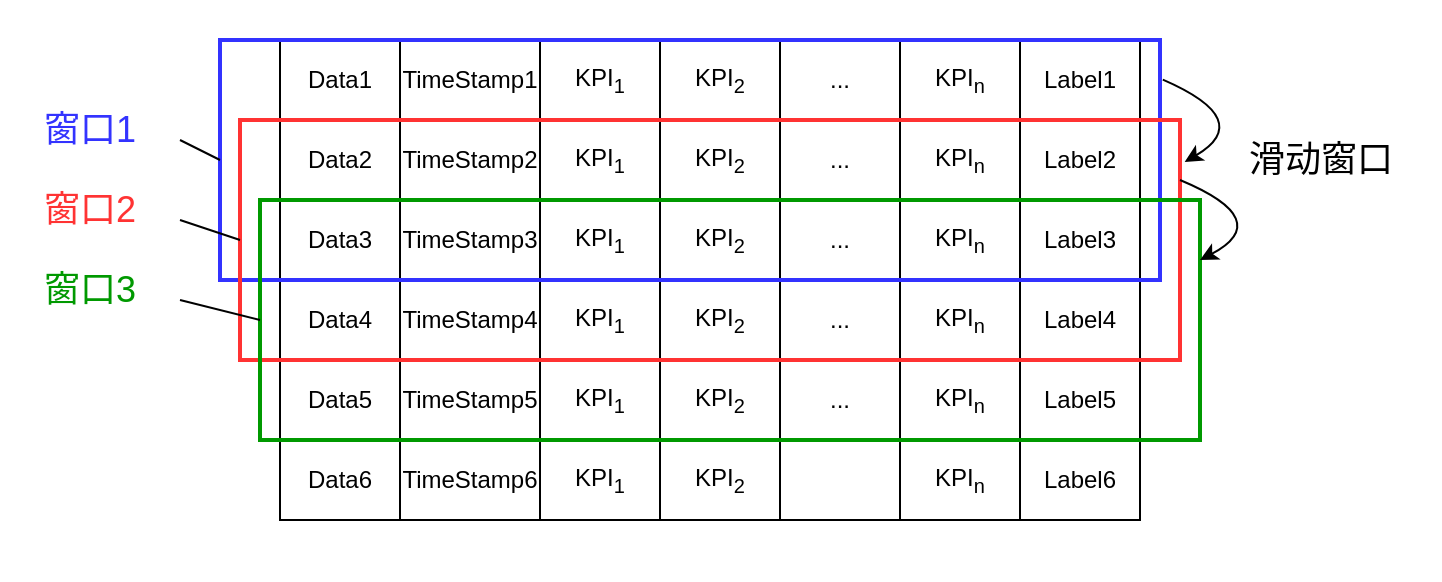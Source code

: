 <mxfile version="15.8.7" type="device"><diagram id="7JwqVrw_9LK3V9rr1--y" name="第 1 页"><mxGraphModel dx="1038" dy="649" grid="1" gridSize="10" guides="1" tooltips="1" connect="1" arrows="1" fold="1" page="1" pageScale="1" pageWidth="827" pageHeight="1169" math="0" shadow="0"><root><mxCell id="0"/><mxCell id="1" parent="0"/><mxCell id="XeAZkzhNviPXRjTu9FHF-1" value="" style="rounded=0;whiteSpace=wrap;html=1;fillColor=default;strokeColor=none;" parent="1" vertex="1"><mxGeometry x="10" y="200" width="720" height="290" as="geometry"/></mxCell><mxCell id="tX-ZfvUr20Qo6a7nc5Hl-14" value="" style="shape=table;html=1;whiteSpace=wrap;startSize=0;container=1;collapsible=0;childLayout=tableLayout;shadow=0;fillColor=#FFFFFF;rounded=0;sketch=0;swimlaneFillColor=none;" parent="1" vertex="1"><mxGeometry x="150" y="220" width="430" height="240" as="geometry"/></mxCell><mxCell id="tX-ZfvUr20Qo6a7nc5Hl-15" value="" style="shape=partialRectangle;html=1;whiteSpace=wrap;collapsible=0;dropTarget=0;pointerEvents=0;fillColor=none;top=0;left=0;bottom=0;right=0;points=[[0,0.5],[1,0.5]];portConstraint=eastwest;" parent="tX-ZfvUr20Qo6a7nc5Hl-14" vertex="1"><mxGeometry width="430" height="40" as="geometry"/></mxCell><mxCell id="tX-ZfvUr20Qo6a7nc5Hl-16" value="Data1" style="shape=partialRectangle;html=1;whiteSpace=wrap;connectable=0;fillColor=none;top=0;left=0;bottom=0;right=0;overflow=hidden;pointerEvents=1;" parent="tX-ZfvUr20Qo6a7nc5Hl-15" vertex="1"><mxGeometry width="60" height="40" as="geometry"><mxRectangle width="60" height="40" as="alternateBounds"/></mxGeometry></mxCell><mxCell id="tX-ZfvUr20Qo6a7nc5Hl-17" value="TimeStamp1" style="shape=partialRectangle;html=1;whiteSpace=wrap;connectable=0;fillColor=none;top=0;left=0;bottom=0;right=0;overflow=hidden;pointerEvents=1;" parent="tX-ZfvUr20Qo6a7nc5Hl-15" vertex="1"><mxGeometry x="60" width="70" height="40" as="geometry"><mxRectangle width="70" height="40" as="alternateBounds"/></mxGeometry></mxCell><mxCell id="tX-ZfvUr20Qo6a7nc5Hl-56" value="KPI&lt;sub&gt;1&lt;/sub&gt;" style="shape=partialRectangle;html=1;whiteSpace=wrap;connectable=0;fillColor=none;top=0;left=0;bottom=0;right=0;overflow=hidden;pointerEvents=1;" parent="tX-ZfvUr20Qo6a7nc5Hl-15" vertex="1"><mxGeometry x="130" width="60" height="40" as="geometry"><mxRectangle width="60" height="40" as="alternateBounds"/></mxGeometry></mxCell><mxCell id="tX-ZfvUr20Qo6a7nc5Hl-63" value="KPI&lt;sub&gt;2&lt;/sub&gt;" style="shape=partialRectangle;html=1;whiteSpace=wrap;connectable=0;fillColor=none;top=0;left=0;bottom=0;right=0;overflow=hidden;pointerEvents=1;" parent="tX-ZfvUr20Qo6a7nc5Hl-15" vertex="1"><mxGeometry x="190" width="60" height="40" as="geometry"><mxRectangle width="60" height="40" as="alternateBounds"/></mxGeometry></mxCell><mxCell id="tX-ZfvUr20Qo6a7nc5Hl-76" value="..." style="shape=partialRectangle;html=1;whiteSpace=wrap;connectable=0;fillColor=none;top=0;left=0;bottom=0;right=0;overflow=hidden;pointerEvents=1;" parent="tX-ZfvUr20Qo6a7nc5Hl-15" vertex="1"><mxGeometry x="250" width="60" height="40" as="geometry"><mxRectangle width="60" height="40" as="alternateBounds"/></mxGeometry></mxCell><mxCell id="tX-ZfvUr20Qo6a7nc5Hl-84" value="KPI&lt;sub&gt;n&lt;/sub&gt;" style="shape=partialRectangle;html=1;whiteSpace=wrap;connectable=0;fillColor=none;top=0;left=0;bottom=0;right=0;overflow=hidden;pointerEvents=1;shadow=0;" parent="tX-ZfvUr20Qo6a7nc5Hl-15" vertex="1"><mxGeometry x="310" width="60" height="40" as="geometry"><mxRectangle width="60" height="40" as="alternateBounds"/></mxGeometry></mxCell><mxCell id="tX-ZfvUr20Qo6a7nc5Hl-92" value="Label1" style="shape=partialRectangle;html=1;whiteSpace=wrap;connectable=0;fillColor=none;top=0;left=0;bottom=0;right=0;overflow=hidden;pointerEvents=1;" parent="tX-ZfvUr20Qo6a7nc5Hl-15" vertex="1"><mxGeometry x="370" width="60" height="40" as="geometry"><mxRectangle width="60" height="40" as="alternateBounds"/></mxGeometry></mxCell><mxCell id="tX-ZfvUr20Qo6a7nc5Hl-19" value="" style="shape=partialRectangle;html=1;whiteSpace=wrap;collapsible=0;dropTarget=0;pointerEvents=0;fillColor=none;top=0;left=0;bottom=0;right=0;points=[[0,0.5],[1,0.5]];portConstraint=eastwest;" parent="tX-ZfvUr20Qo6a7nc5Hl-14" vertex="1"><mxGeometry y="40" width="430" height="40" as="geometry"/></mxCell><mxCell id="tX-ZfvUr20Qo6a7nc5Hl-20" value="Data2" style="shape=partialRectangle;html=1;whiteSpace=wrap;connectable=0;fillColor=none;top=0;left=0;bottom=0;right=0;overflow=hidden;pointerEvents=1;" parent="tX-ZfvUr20Qo6a7nc5Hl-19" vertex="1"><mxGeometry width="60" height="40" as="geometry"><mxRectangle width="60" height="40" as="alternateBounds"/></mxGeometry></mxCell><mxCell id="tX-ZfvUr20Qo6a7nc5Hl-21" value="&lt;span&gt;TimeStamp2&lt;/span&gt;" style="shape=partialRectangle;html=1;whiteSpace=wrap;connectable=0;fillColor=none;top=0;left=0;bottom=0;right=0;overflow=hidden;pointerEvents=1;" parent="tX-ZfvUr20Qo6a7nc5Hl-19" vertex="1"><mxGeometry x="60" width="70" height="40" as="geometry"><mxRectangle width="70" height="40" as="alternateBounds"/></mxGeometry></mxCell><mxCell id="tX-ZfvUr20Qo6a7nc5Hl-57" value="KPI&lt;sub&gt;1&lt;/sub&gt;" style="shape=partialRectangle;html=1;whiteSpace=wrap;connectable=0;fillColor=none;top=0;left=0;bottom=0;right=0;overflow=hidden;pointerEvents=1;" parent="tX-ZfvUr20Qo6a7nc5Hl-19" vertex="1"><mxGeometry x="130" width="60" height="40" as="geometry"><mxRectangle width="60" height="40" as="alternateBounds"/></mxGeometry></mxCell><mxCell id="tX-ZfvUr20Qo6a7nc5Hl-64" value="KPI&lt;sub&gt;2&lt;/sub&gt;" style="shape=partialRectangle;html=1;whiteSpace=wrap;connectable=0;fillColor=none;top=0;left=0;bottom=0;right=0;overflow=hidden;pointerEvents=1;" parent="tX-ZfvUr20Qo6a7nc5Hl-19" vertex="1"><mxGeometry x="190" width="60" height="40" as="geometry"><mxRectangle width="60" height="40" as="alternateBounds"/></mxGeometry></mxCell><mxCell id="tX-ZfvUr20Qo6a7nc5Hl-77" value="..." style="shape=partialRectangle;html=1;whiteSpace=wrap;connectable=0;fillColor=none;top=0;left=0;bottom=0;right=0;overflow=hidden;pointerEvents=1;" parent="tX-ZfvUr20Qo6a7nc5Hl-19" vertex="1"><mxGeometry x="250" width="60" height="40" as="geometry"><mxRectangle width="60" height="40" as="alternateBounds"/></mxGeometry></mxCell><mxCell id="tX-ZfvUr20Qo6a7nc5Hl-85" value="&lt;span&gt;KPI&lt;/span&gt;&lt;sub&gt;n&lt;/sub&gt;" style="shape=partialRectangle;html=1;whiteSpace=wrap;connectable=0;fillColor=none;top=0;left=0;bottom=0;right=0;overflow=hidden;pointerEvents=1;" parent="tX-ZfvUr20Qo6a7nc5Hl-19" vertex="1"><mxGeometry x="310" width="60" height="40" as="geometry"><mxRectangle width="60" height="40" as="alternateBounds"/></mxGeometry></mxCell><mxCell id="tX-ZfvUr20Qo6a7nc5Hl-93" value="Label2" style="shape=partialRectangle;html=1;whiteSpace=wrap;connectable=0;fillColor=none;top=0;left=0;bottom=0;right=0;overflow=hidden;pointerEvents=1;" parent="tX-ZfvUr20Qo6a7nc5Hl-19" vertex="1"><mxGeometry x="370" width="60" height="40" as="geometry"><mxRectangle width="60" height="40" as="alternateBounds"/></mxGeometry></mxCell><mxCell id="tX-ZfvUr20Qo6a7nc5Hl-23" value="" style="shape=partialRectangle;html=1;whiteSpace=wrap;collapsible=0;dropTarget=0;pointerEvents=0;fillColor=none;top=0;left=0;bottom=0;right=0;points=[[0,0.5],[1,0.5]];portConstraint=eastwest;" parent="tX-ZfvUr20Qo6a7nc5Hl-14" vertex="1"><mxGeometry y="80" width="430" height="40" as="geometry"/></mxCell><mxCell id="tX-ZfvUr20Qo6a7nc5Hl-24" value="Data3" style="shape=partialRectangle;html=1;whiteSpace=wrap;connectable=0;fillColor=none;top=0;left=0;bottom=0;right=0;overflow=hidden;pointerEvents=1;" parent="tX-ZfvUr20Qo6a7nc5Hl-23" vertex="1"><mxGeometry width="60" height="40" as="geometry"><mxRectangle width="60" height="40" as="alternateBounds"/></mxGeometry></mxCell><mxCell id="tX-ZfvUr20Qo6a7nc5Hl-25" value="&lt;span&gt;TimeStamp3&lt;/span&gt;" style="shape=partialRectangle;html=1;whiteSpace=wrap;connectable=0;fillColor=none;top=0;left=0;bottom=0;right=0;overflow=hidden;pointerEvents=1;" parent="tX-ZfvUr20Qo6a7nc5Hl-23" vertex="1"><mxGeometry x="60" width="70" height="40" as="geometry"><mxRectangle width="70" height="40" as="alternateBounds"/></mxGeometry></mxCell><mxCell id="tX-ZfvUr20Qo6a7nc5Hl-58" value="KPI&lt;sub&gt;1&lt;/sub&gt;" style="shape=partialRectangle;html=1;whiteSpace=wrap;connectable=0;fillColor=none;top=0;left=0;bottom=0;right=0;overflow=hidden;pointerEvents=1;" parent="tX-ZfvUr20Qo6a7nc5Hl-23" vertex="1"><mxGeometry x="130" width="60" height="40" as="geometry"><mxRectangle width="60" height="40" as="alternateBounds"/></mxGeometry></mxCell><mxCell id="tX-ZfvUr20Qo6a7nc5Hl-65" value="KPI&lt;sub&gt;2&lt;/sub&gt;" style="shape=partialRectangle;html=1;whiteSpace=wrap;connectable=0;fillColor=none;top=0;left=0;bottom=0;right=0;overflow=hidden;pointerEvents=1;" parent="tX-ZfvUr20Qo6a7nc5Hl-23" vertex="1"><mxGeometry x="190" width="60" height="40" as="geometry"><mxRectangle width="60" height="40" as="alternateBounds"/></mxGeometry></mxCell><mxCell id="tX-ZfvUr20Qo6a7nc5Hl-78" value="..." style="shape=partialRectangle;html=1;whiteSpace=wrap;connectable=0;fillColor=none;top=0;left=0;bottom=0;right=0;overflow=hidden;pointerEvents=1;" parent="tX-ZfvUr20Qo6a7nc5Hl-23" vertex="1"><mxGeometry x="250" width="60" height="40" as="geometry"><mxRectangle width="60" height="40" as="alternateBounds"/></mxGeometry></mxCell><mxCell id="tX-ZfvUr20Qo6a7nc5Hl-86" value="&lt;span&gt;KPI&lt;/span&gt;&lt;sub&gt;n&lt;/sub&gt;" style="shape=partialRectangle;html=1;whiteSpace=wrap;connectable=0;fillColor=none;top=0;left=0;bottom=0;right=0;overflow=hidden;pointerEvents=1;" parent="tX-ZfvUr20Qo6a7nc5Hl-23" vertex="1"><mxGeometry x="310" width="60" height="40" as="geometry"><mxRectangle width="60" height="40" as="alternateBounds"/></mxGeometry></mxCell><mxCell id="tX-ZfvUr20Qo6a7nc5Hl-94" value="Label3" style="shape=partialRectangle;html=1;whiteSpace=wrap;connectable=0;fillColor=none;top=0;left=0;bottom=0;right=0;overflow=hidden;pointerEvents=1;" parent="tX-ZfvUr20Qo6a7nc5Hl-23" vertex="1"><mxGeometry x="370" width="60" height="40" as="geometry"><mxRectangle width="60" height="40" as="alternateBounds"/></mxGeometry></mxCell><mxCell id="tX-ZfvUr20Qo6a7nc5Hl-52" style="shape=partialRectangle;html=1;whiteSpace=wrap;collapsible=0;dropTarget=0;pointerEvents=0;fillColor=none;top=0;left=0;bottom=0;right=0;points=[[0,0.5],[1,0.5]];portConstraint=eastwest;" parent="tX-ZfvUr20Qo6a7nc5Hl-14" vertex="1"><mxGeometry y="120" width="430" height="40" as="geometry"/></mxCell><mxCell id="tX-ZfvUr20Qo6a7nc5Hl-53" value="Data4" style="shape=partialRectangle;html=1;whiteSpace=wrap;connectable=0;fillColor=none;top=0;left=0;bottom=0;right=0;overflow=hidden;pointerEvents=1;" parent="tX-ZfvUr20Qo6a7nc5Hl-52" vertex="1"><mxGeometry width="60" height="40" as="geometry"><mxRectangle width="60" height="40" as="alternateBounds"/></mxGeometry></mxCell><mxCell id="tX-ZfvUr20Qo6a7nc5Hl-54" value="&lt;span&gt;TimeStamp4&lt;/span&gt;" style="shape=partialRectangle;html=1;whiteSpace=wrap;connectable=0;fillColor=none;top=0;left=0;bottom=0;right=0;overflow=hidden;pointerEvents=1;" parent="tX-ZfvUr20Qo6a7nc5Hl-52" vertex="1"><mxGeometry x="60" width="70" height="40" as="geometry"><mxRectangle width="70" height="40" as="alternateBounds"/></mxGeometry></mxCell><mxCell id="tX-ZfvUr20Qo6a7nc5Hl-59" value="KPI&lt;sub&gt;1&lt;/sub&gt;" style="shape=partialRectangle;html=1;whiteSpace=wrap;connectable=0;fillColor=none;top=0;left=0;bottom=0;right=0;overflow=hidden;pointerEvents=1;" parent="tX-ZfvUr20Qo6a7nc5Hl-52" vertex="1"><mxGeometry x="130" width="60" height="40" as="geometry"><mxRectangle width="60" height="40" as="alternateBounds"/></mxGeometry></mxCell><mxCell id="tX-ZfvUr20Qo6a7nc5Hl-66" value="KPI&lt;sub&gt;2&lt;/sub&gt;" style="shape=partialRectangle;html=1;whiteSpace=wrap;connectable=0;fillColor=none;top=0;left=0;bottom=0;right=0;overflow=hidden;pointerEvents=1;" parent="tX-ZfvUr20Qo6a7nc5Hl-52" vertex="1"><mxGeometry x="190" width="60" height="40" as="geometry"><mxRectangle width="60" height="40" as="alternateBounds"/></mxGeometry></mxCell><mxCell id="tX-ZfvUr20Qo6a7nc5Hl-79" value="..." style="shape=partialRectangle;html=1;whiteSpace=wrap;connectable=0;fillColor=none;top=0;left=0;bottom=0;right=0;overflow=hidden;pointerEvents=1;" parent="tX-ZfvUr20Qo6a7nc5Hl-52" vertex="1"><mxGeometry x="250" width="60" height="40" as="geometry"><mxRectangle width="60" height="40" as="alternateBounds"/></mxGeometry></mxCell><mxCell id="tX-ZfvUr20Qo6a7nc5Hl-87" value="&lt;span&gt;KPI&lt;/span&gt;&lt;sub&gt;n&lt;/sub&gt;" style="shape=partialRectangle;html=1;whiteSpace=wrap;connectable=0;fillColor=none;top=0;left=0;bottom=0;right=0;overflow=hidden;pointerEvents=1;" parent="tX-ZfvUr20Qo6a7nc5Hl-52" vertex="1"><mxGeometry x="310" width="60" height="40" as="geometry"><mxRectangle width="60" height="40" as="alternateBounds"/></mxGeometry></mxCell><mxCell id="tX-ZfvUr20Qo6a7nc5Hl-95" value="Label4" style="shape=partialRectangle;html=1;whiteSpace=wrap;connectable=0;fillColor=none;top=0;left=0;bottom=0;right=0;overflow=hidden;pointerEvents=1;" parent="tX-ZfvUr20Qo6a7nc5Hl-52" vertex="1"><mxGeometry x="370" width="60" height="40" as="geometry"><mxRectangle width="60" height="40" as="alternateBounds"/></mxGeometry></mxCell><mxCell id="tX-ZfvUr20Qo6a7nc5Hl-48" style="shape=partialRectangle;html=1;whiteSpace=wrap;collapsible=0;dropTarget=0;pointerEvents=0;fillColor=none;top=0;left=0;bottom=0;right=0;points=[[0,0.5],[1,0.5]];portConstraint=eastwest;" parent="tX-ZfvUr20Qo6a7nc5Hl-14" vertex="1"><mxGeometry y="160" width="430" height="40" as="geometry"/></mxCell><mxCell id="tX-ZfvUr20Qo6a7nc5Hl-49" value="Data5" style="shape=partialRectangle;html=1;whiteSpace=wrap;connectable=0;fillColor=none;top=0;left=0;bottom=0;right=0;overflow=hidden;pointerEvents=1;" parent="tX-ZfvUr20Qo6a7nc5Hl-48" vertex="1"><mxGeometry width="60" height="40" as="geometry"><mxRectangle width="60" height="40" as="alternateBounds"/></mxGeometry></mxCell><mxCell id="tX-ZfvUr20Qo6a7nc5Hl-50" value="&lt;span&gt;TimeStamp5&lt;/span&gt;" style="shape=partialRectangle;html=1;whiteSpace=wrap;connectable=0;fillColor=none;top=0;left=0;bottom=0;right=0;overflow=hidden;pointerEvents=1;" parent="tX-ZfvUr20Qo6a7nc5Hl-48" vertex="1"><mxGeometry x="60" width="70" height="40" as="geometry"><mxRectangle width="70" height="40" as="alternateBounds"/></mxGeometry></mxCell><mxCell id="tX-ZfvUr20Qo6a7nc5Hl-60" value="KPI&lt;sub&gt;1&lt;/sub&gt;" style="shape=partialRectangle;html=1;whiteSpace=wrap;connectable=0;fillColor=none;top=0;left=0;bottom=0;right=0;overflow=hidden;pointerEvents=1;" parent="tX-ZfvUr20Qo6a7nc5Hl-48" vertex="1"><mxGeometry x="130" width="60" height="40" as="geometry"><mxRectangle width="60" height="40" as="alternateBounds"/></mxGeometry></mxCell><mxCell id="tX-ZfvUr20Qo6a7nc5Hl-67" value="KPI&lt;sub&gt;2&lt;/sub&gt;" style="shape=partialRectangle;html=1;whiteSpace=wrap;connectable=0;fillColor=none;top=0;left=0;bottom=0;right=0;overflow=hidden;pointerEvents=1;" parent="tX-ZfvUr20Qo6a7nc5Hl-48" vertex="1"><mxGeometry x="190" width="60" height="40" as="geometry"><mxRectangle width="60" height="40" as="alternateBounds"/></mxGeometry></mxCell><mxCell id="tX-ZfvUr20Qo6a7nc5Hl-80" value="..." style="shape=partialRectangle;html=1;whiteSpace=wrap;connectable=0;fillColor=none;top=0;left=0;bottom=0;right=0;overflow=hidden;pointerEvents=1;" parent="tX-ZfvUr20Qo6a7nc5Hl-48" vertex="1"><mxGeometry x="250" width="60" height="40" as="geometry"><mxRectangle width="60" height="40" as="alternateBounds"/></mxGeometry></mxCell><mxCell id="tX-ZfvUr20Qo6a7nc5Hl-88" value="&lt;span&gt;KPI&lt;/span&gt;&lt;sub&gt;n&lt;/sub&gt;" style="shape=partialRectangle;html=1;whiteSpace=wrap;connectable=0;fillColor=none;top=0;left=0;bottom=0;right=0;overflow=hidden;pointerEvents=1;" parent="tX-ZfvUr20Qo6a7nc5Hl-48" vertex="1"><mxGeometry x="310" width="60" height="40" as="geometry"><mxRectangle width="60" height="40" as="alternateBounds"/></mxGeometry></mxCell><mxCell id="tX-ZfvUr20Qo6a7nc5Hl-96" value="Label5" style="shape=partialRectangle;html=1;whiteSpace=wrap;connectable=0;fillColor=none;top=0;left=0;bottom=0;right=0;overflow=hidden;pointerEvents=1;" parent="tX-ZfvUr20Qo6a7nc5Hl-48" vertex="1"><mxGeometry x="370" width="60" height="40" as="geometry"><mxRectangle width="60" height="40" as="alternateBounds"/></mxGeometry></mxCell><mxCell id="tX-ZfvUr20Qo6a7nc5Hl-40" style="shape=partialRectangle;html=1;whiteSpace=wrap;collapsible=0;dropTarget=0;pointerEvents=0;fillColor=none;top=0;left=0;bottom=0;right=0;points=[[0,0.5],[1,0.5]];portConstraint=eastwest;" parent="tX-ZfvUr20Qo6a7nc5Hl-14" vertex="1"><mxGeometry y="200" width="430" height="40" as="geometry"/></mxCell><mxCell id="tX-ZfvUr20Qo6a7nc5Hl-41" value="Data6" style="shape=partialRectangle;html=1;whiteSpace=wrap;connectable=0;fillColor=none;top=0;left=0;bottom=0;right=0;overflow=hidden;pointerEvents=1;" parent="tX-ZfvUr20Qo6a7nc5Hl-40" vertex="1"><mxGeometry width="60" height="40" as="geometry"><mxRectangle width="60" height="40" as="alternateBounds"/></mxGeometry></mxCell><mxCell id="tX-ZfvUr20Qo6a7nc5Hl-42" value="TimeStamp6" style="shape=partialRectangle;html=1;whiteSpace=wrap;connectable=0;fillColor=none;top=0;left=0;bottom=0;right=0;overflow=hidden;pointerEvents=1;" parent="tX-ZfvUr20Qo6a7nc5Hl-40" vertex="1"><mxGeometry x="60" width="70" height="40" as="geometry"><mxRectangle width="70" height="40" as="alternateBounds"/></mxGeometry></mxCell><mxCell id="tX-ZfvUr20Qo6a7nc5Hl-62" value="KPI&lt;sub&gt;1&lt;/sub&gt;" style="shape=partialRectangle;html=1;whiteSpace=wrap;connectable=0;fillColor=none;top=0;left=0;bottom=0;right=0;overflow=hidden;pointerEvents=1;" parent="tX-ZfvUr20Qo6a7nc5Hl-40" vertex="1"><mxGeometry x="130" width="60" height="40" as="geometry"><mxRectangle width="60" height="40" as="alternateBounds"/></mxGeometry></mxCell><mxCell id="tX-ZfvUr20Qo6a7nc5Hl-69" value="KPI&lt;sub&gt;2&lt;/sub&gt;" style="shape=partialRectangle;html=1;whiteSpace=wrap;connectable=0;fillColor=none;top=0;left=0;bottom=0;right=0;overflow=hidden;pointerEvents=1;" parent="tX-ZfvUr20Qo6a7nc5Hl-40" vertex="1"><mxGeometry x="190" width="60" height="40" as="geometry"><mxRectangle width="60" height="40" as="alternateBounds"/></mxGeometry></mxCell><mxCell id="tX-ZfvUr20Qo6a7nc5Hl-82" style="shape=partialRectangle;html=1;whiteSpace=wrap;connectable=0;fillColor=none;top=0;left=0;bottom=0;right=0;overflow=hidden;pointerEvents=1;" parent="tX-ZfvUr20Qo6a7nc5Hl-40" vertex="1"><mxGeometry x="250" width="60" height="40" as="geometry"><mxRectangle width="60" height="40" as="alternateBounds"/></mxGeometry></mxCell><mxCell id="tX-ZfvUr20Qo6a7nc5Hl-90" value="KPI&lt;sub&gt;n&lt;/sub&gt;" style="shape=partialRectangle;html=1;whiteSpace=wrap;connectable=0;fillColor=none;top=0;left=0;bottom=0;right=0;overflow=hidden;pointerEvents=1;" parent="tX-ZfvUr20Qo6a7nc5Hl-40" vertex="1"><mxGeometry x="310" width="60" height="40" as="geometry"><mxRectangle width="60" height="40" as="alternateBounds"/></mxGeometry></mxCell><mxCell id="tX-ZfvUr20Qo6a7nc5Hl-98" value="Label6" style="shape=partialRectangle;html=1;whiteSpace=wrap;connectable=0;fillColor=none;top=0;left=0;bottom=0;right=0;overflow=hidden;pointerEvents=1;" parent="tX-ZfvUr20Qo6a7nc5Hl-40" vertex="1"><mxGeometry x="370" width="60" height="40" as="geometry"><mxRectangle width="60" height="40" as="alternateBounds"/></mxGeometry></mxCell><mxCell id="tX-ZfvUr20Qo6a7nc5Hl-100" value="" style="rounded=0;whiteSpace=wrap;html=1;fillColor=none;shadow=0;labelBorderColor=none;strokeColor=#3333FF;strokeWidth=2;perimeterSpacing=0;" parent="1" vertex="1"><mxGeometry x="120" y="220" width="470" height="120" as="geometry"/></mxCell><mxCell id="tX-ZfvUr20Qo6a7nc5Hl-101" value="" style="rounded=0;whiteSpace=wrap;html=1;fillColor=none;shadow=0;labelBorderColor=none;strokeColor=#FF3333;strokeWidth=2;" parent="1" vertex="1"><mxGeometry x="130" y="260" width="470" height="120" as="geometry"/></mxCell><mxCell id="tX-ZfvUr20Qo6a7nc5Hl-102" value="" style="rounded=0;whiteSpace=wrap;html=1;fillColor=none;shadow=0;labelBorderColor=none;strokeColor=#009900;perimeterSpacing=0;strokeWidth=2;" parent="1" vertex="1"><mxGeometry x="140" y="300" width="470" height="120" as="geometry"/></mxCell><mxCell id="tX-ZfvUr20Qo6a7nc5Hl-104" value="&lt;font style=&quot;font-size: 18px&quot; color=&quot;#3333ff&quot;&gt;窗口1&lt;/font&gt;" style="text;html=1;strokeColor=none;fillColor=none;align=center;verticalAlign=middle;whiteSpace=wrap;rounded=0;shadow=0;dashed=1;labelBorderColor=none;" parent="1" vertex="1"><mxGeometry x="20" y="250" width="70" height="30" as="geometry"/></mxCell><mxCell id="tX-ZfvUr20Qo6a7nc5Hl-105" value="" style="endArrow=none;html=1;rounded=0;entryX=0;entryY=0.5;entryDx=0;entryDy=0;" parent="1" target="tX-ZfvUr20Qo6a7nc5Hl-100" edge="1"><mxGeometry width="50" height="50" relative="1" as="geometry"><mxPoint x="100" y="270" as="sourcePoint"/><mxPoint x="310" y="250" as="targetPoint"/></mxGeometry></mxCell><mxCell id="tX-ZfvUr20Qo6a7nc5Hl-106" value="" style="endArrow=none;html=1;rounded=0;entryX=0;entryY=0.5;entryDx=0;entryDy=0;" parent="1" target="tX-ZfvUr20Qo6a7nc5Hl-101" edge="1"><mxGeometry width="50" height="50" relative="1" as="geometry"><mxPoint x="100" y="310" as="sourcePoint"/><mxPoint x="120" y="370" as="targetPoint"/></mxGeometry></mxCell><mxCell id="tX-ZfvUr20Qo6a7nc5Hl-107" value="&lt;font style=&quot;font-size: 18px&quot; color=&quot;#ff3333&quot;&gt;窗口2&lt;/font&gt;" style="text;html=1;strokeColor=none;fillColor=none;align=center;verticalAlign=middle;whiteSpace=wrap;rounded=0;shadow=0;dashed=1;labelBorderColor=none;" parent="1" vertex="1"><mxGeometry x="20" y="290" width="70" height="30" as="geometry"/></mxCell><mxCell id="tX-ZfvUr20Qo6a7nc5Hl-108" value="" style="endArrow=none;html=1;rounded=0;entryX=0;entryY=0.5;entryDx=0;entryDy=0;" parent="1" target="tX-ZfvUr20Qo6a7nc5Hl-102" edge="1"><mxGeometry width="50" height="50" relative="1" as="geometry"><mxPoint x="100" y="350" as="sourcePoint"/><mxPoint x="130" y="370" as="targetPoint"/></mxGeometry></mxCell><mxCell id="tX-ZfvUr20Qo6a7nc5Hl-109" value="&lt;font style=&quot;font-size: 18px&quot; color=&quot;#009900&quot;&gt;窗口3&lt;/font&gt;" style="text;html=1;strokeColor=none;fillColor=none;align=center;verticalAlign=middle;whiteSpace=wrap;rounded=0;shadow=0;dashed=1;labelBorderColor=none;" parent="1" vertex="1"><mxGeometry x="20" y="330" width="70" height="30" as="geometry"/></mxCell><mxCell id="tX-ZfvUr20Qo6a7nc5Hl-117" value="&lt;font color=&quot;#000000&quot;&gt;滑动窗口&lt;/font&gt;" style="text;html=1;align=center;verticalAlign=middle;resizable=0;points=[];autosize=1;strokeColor=none;fillColor=none;fontSize=18;fontColor=#009900;" parent="1" vertex="1"><mxGeometry x="625" y="265" width="90" height="30" as="geometry"/></mxCell><mxCell id="O1FpaqveTfo10MgzMdlv-1" value="" style="curved=1;endArrow=classic;html=1;rounded=0;entryX=1.005;entryY=0.175;entryDx=0;entryDy=0;entryPerimeter=0;exitX=1.003;exitY=0.165;exitDx=0;exitDy=0;exitPerimeter=0;" parent="1" source="tX-ZfvUr20Qo6a7nc5Hl-100" target="tX-ZfvUr20Qo6a7nc5Hl-101" edge="1"><mxGeometry width="50" height="50" relative="1" as="geometry"><mxPoint x="600" y="240" as="sourcePoint"/><mxPoint x="608" y="280" as="targetPoint"/><Array as="points"><mxPoint x="638" y="260"/></Array></mxGeometry></mxCell><mxCell id="O1FpaqveTfo10MgzMdlv-2" value="" style="curved=1;endArrow=classic;html=1;rounded=0;exitX=1;exitY=0.25;exitDx=0;exitDy=0;entryX=1;entryY=0.25;entryDx=0;entryDy=0;" parent="1" source="tX-ZfvUr20Qo6a7nc5Hl-101" target="tX-ZfvUr20Qo6a7nc5Hl-102" edge="1"><mxGeometry width="50" height="50" relative="1" as="geometry"><mxPoint x="610" y="290" as="sourcePoint"/><mxPoint x="618" y="330" as="targetPoint"/><Array as="points"><mxPoint x="648" y="310"/></Array></mxGeometry></mxCell></root></mxGraphModel></diagram></mxfile>